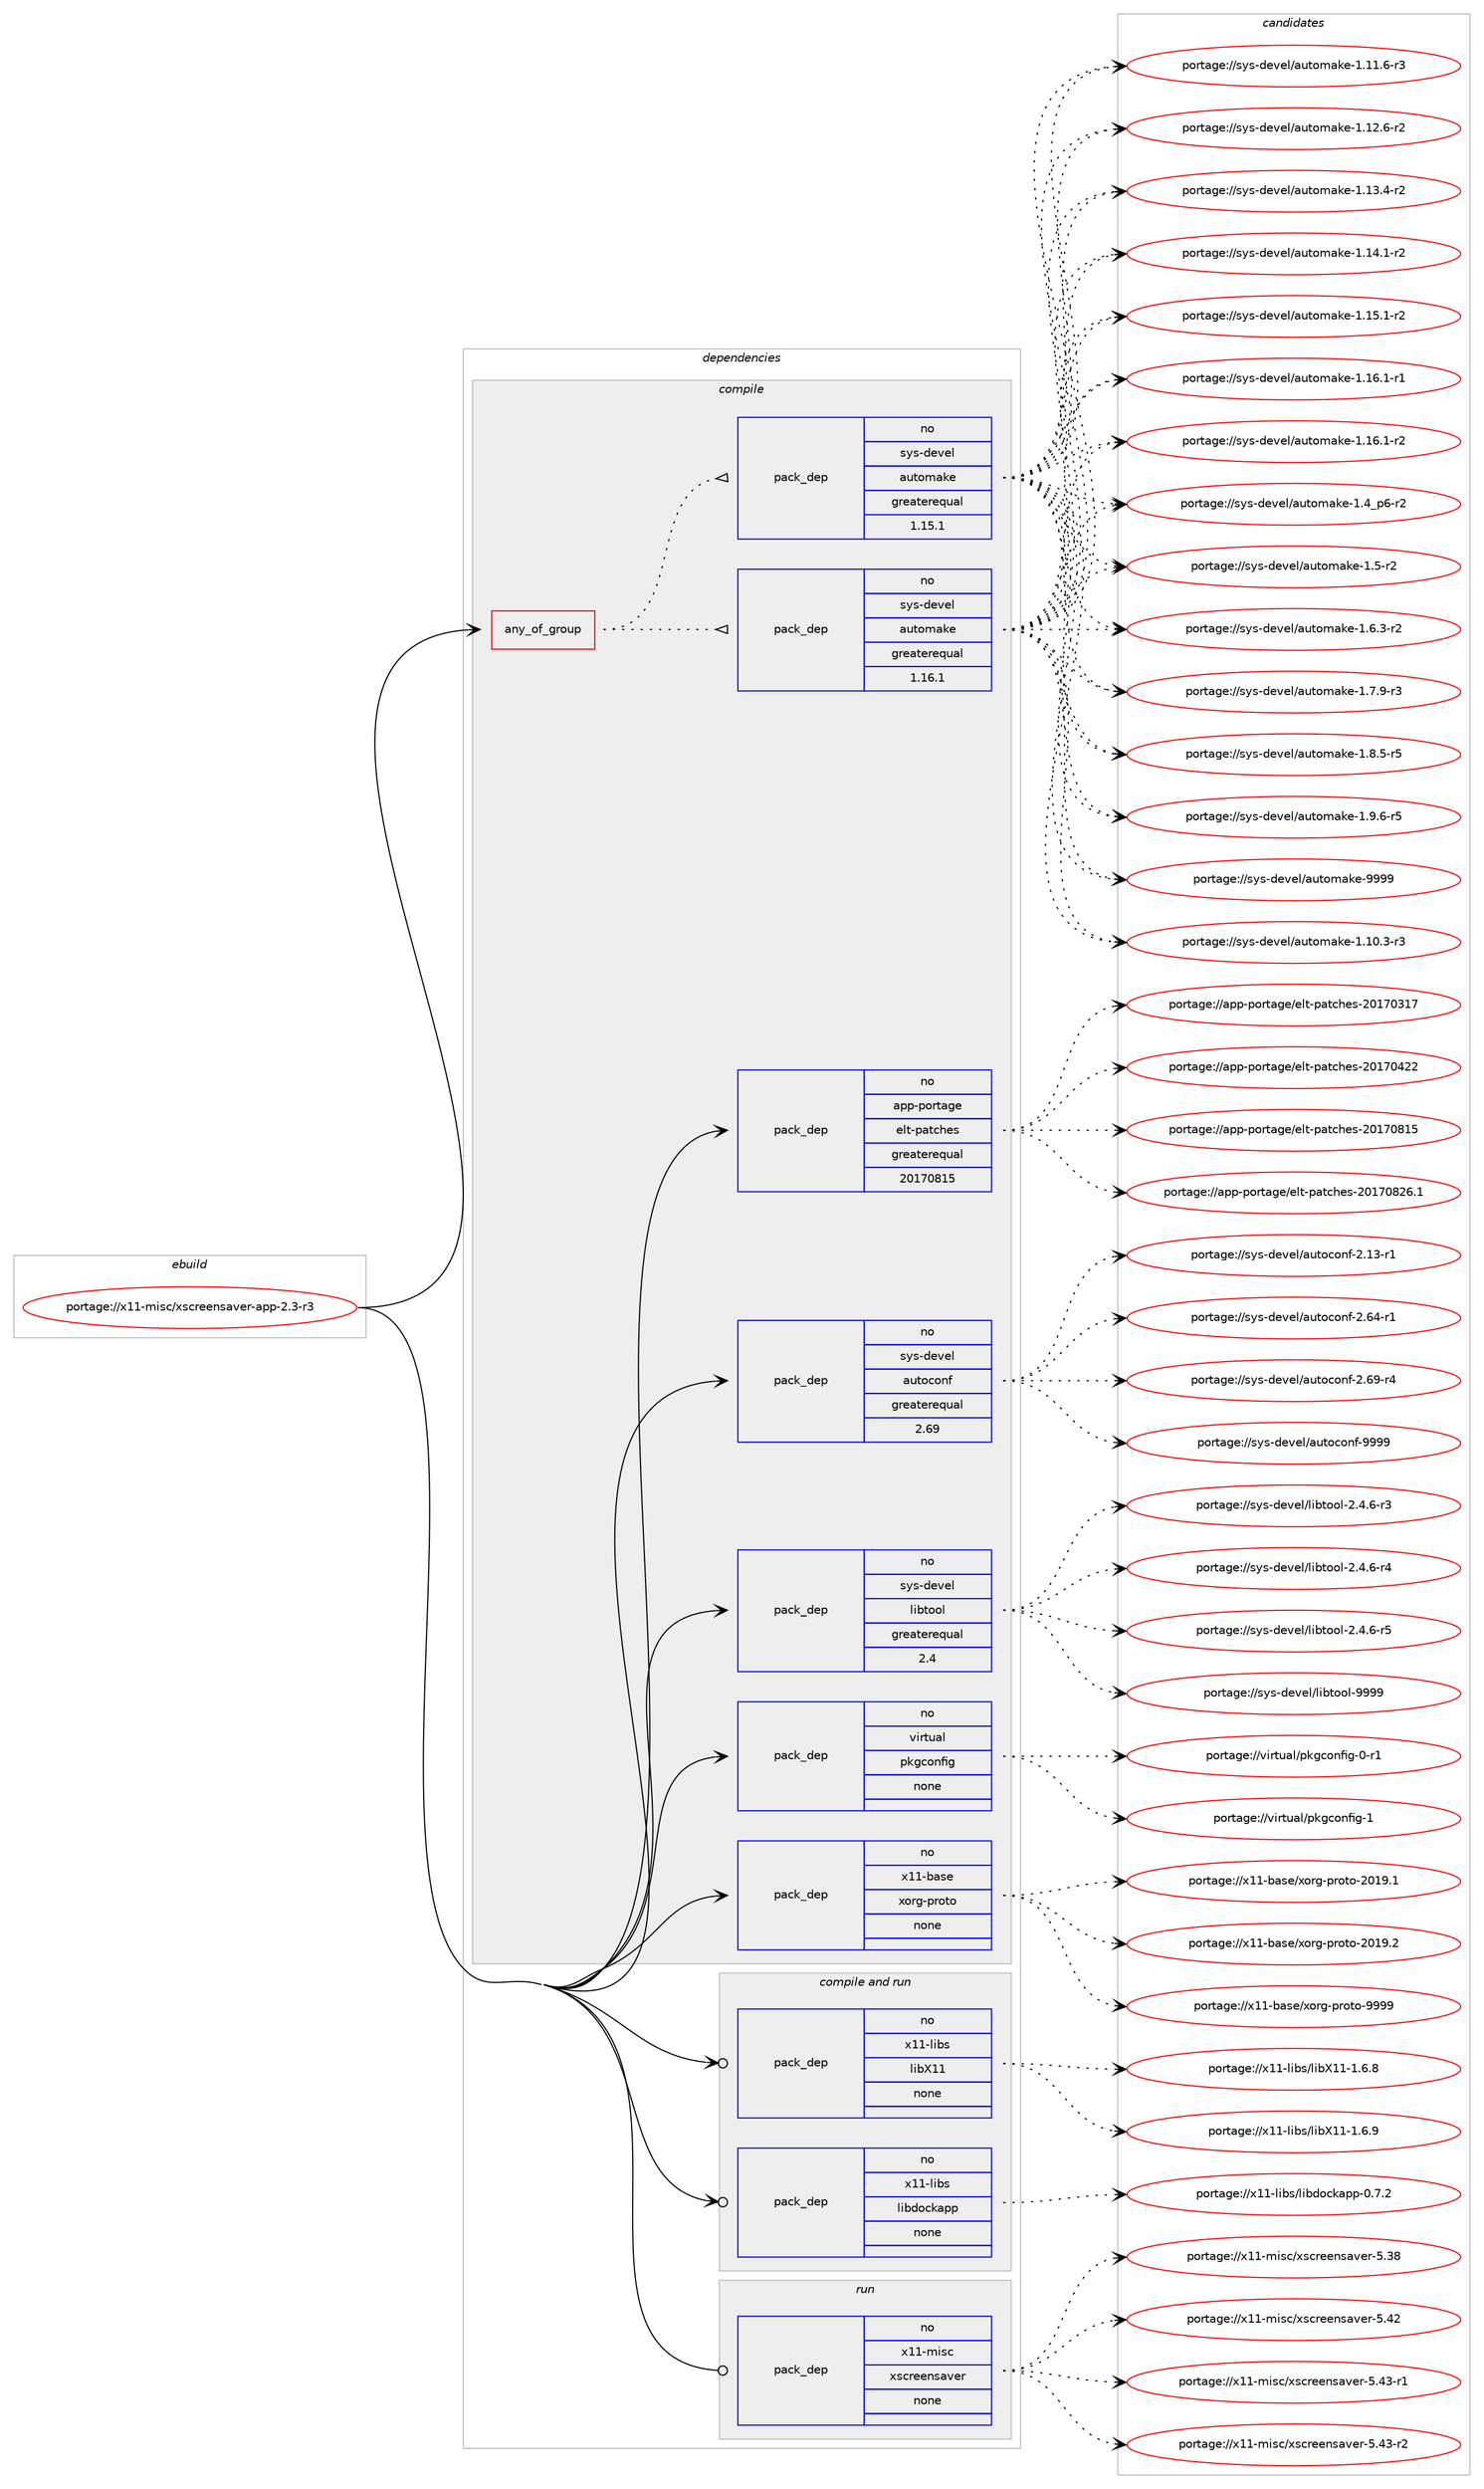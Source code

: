 digraph prolog {

# *************
# Graph options
# *************

newrank=true;
concentrate=true;
compound=true;
graph [rankdir=LR,fontname=Helvetica,fontsize=10,ranksep=1.5];#, ranksep=2.5, nodesep=0.2];
edge  [arrowhead=vee];
node  [fontname=Helvetica,fontsize=10];

# **********
# The ebuild
# **********

subgraph cluster_leftcol {
color=gray;
rank=same;
label=<<i>ebuild</i>>;
id [label="portage://x11-misc/xscreensaver-app-2.3-r3", color=red, width=4, href="../x11-misc/xscreensaver-app-2.3-r3.svg"];
}

# ****************
# The dependencies
# ****************

subgraph cluster_midcol {
color=gray;
label=<<i>dependencies</i>>;
subgraph cluster_compile {
fillcolor="#eeeeee";
style=filled;
label=<<i>compile</i>>;
subgraph any7920 {
dependency455784 [label=<<TABLE BORDER="0" CELLBORDER="1" CELLSPACING="0" CELLPADDING="4"><TR><TD CELLPADDING="10">any_of_group</TD></TR></TABLE>>, shape=none, color=red];subgraph pack338784 {
dependency455785 [label=<<TABLE BORDER="0" CELLBORDER="1" CELLSPACING="0" CELLPADDING="4" WIDTH="220"><TR><TD ROWSPAN="6" CELLPADDING="30">pack_dep</TD></TR><TR><TD WIDTH="110">no</TD></TR><TR><TD>sys-devel</TD></TR><TR><TD>automake</TD></TR><TR><TD>greaterequal</TD></TR><TR><TD>1.16.1</TD></TR></TABLE>>, shape=none, color=blue];
}
dependency455784:e -> dependency455785:w [weight=20,style="dotted",arrowhead="oinv"];
subgraph pack338785 {
dependency455786 [label=<<TABLE BORDER="0" CELLBORDER="1" CELLSPACING="0" CELLPADDING="4" WIDTH="220"><TR><TD ROWSPAN="6" CELLPADDING="30">pack_dep</TD></TR><TR><TD WIDTH="110">no</TD></TR><TR><TD>sys-devel</TD></TR><TR><TD>automake</TD></TR><TR><TD>greaterequal</TD></TR><TR><TD>1.15.1</TD></TR></TABLE>>, shape=none, color=blue];
}
dependency455784:e -> dependency455786:w [weight=20,style="dotted",arrowhead="oinv"];
}
id:e -> dependency455784:w [weight=20,style="solid",arrowhead="vee"];
subgraph pack338786 {
dependency455787 [label=<<TABLE BORDER="0" CELLBORDER="1" CELLSPACING="0" CELLPADDING="4" WIDTH="220"><TR><TD ROWSPAN="6" CELLPADDING="30">pack_dep</TD></TR><TR><TD WIDTH="110">no</TD></TR><TR><TD>app-portage</TD></TR><TR><TD>elt-patches</TD></TR><TR><TD>greaterequal</TD></TR><TR><TD>20170815</TD></TR></TABLE>>, shape=none, color=blue];
}
id:e -> dependency455787:w [weight=20,style="solid",arrowhead="vee"];
subgraph pack338787 {
dependency455788 [label=<<TABLE BORDER="0" CELLBORDER="1" CELLSPACING="0" CELLPADDING="4" WIDTH="220"><TR><TD ROWSPAN="6" CELLPADDING="30">pack_dep</TD></TR><TR><TD WIDTH="110">no</TD></TR><TR><TD>sys-devel</TD></TR><TR><TD>autoconf</TD></TR><TR><TD>greaterequal</TD></TR><TR><TD>2.69</TD></TR></TABLE>>, shape=none, color=blue];
}
id:e -> dependency455788:w [weight=20,style="solid",arrowhead="vee"];
subgraph pack338788 {
dependency455789 [label=<<TABLE BORDER="0" CELLBORDER="1" CELLSPACING="0" CELLPADDING="4" WIDTH="220"><TR><TD ROWSPAN="6" CELLPADDING="30">pack_dep</TD></TR><TR><TD WIDTH="110">no</TD></TR><TR><TD>sys-devel</TD></TR><TR><TD>libtool</TD></TR><TR><TD>greaterequal</TD></TR><TR><TD>2.4</TD></TR></TABLE>>, shape=none, color=blue];
}
id:e -> dependency455789:w [weight=20,style="solid",arrowhead="vee"];
subgraph pack338789 {
dependency455790 [label=<<TABLE BORDER="0" CELLBORDER="1" CELLSPACING="0" CELLPADDING="4" WIDTH="220"><TR><TD ROWSPAN="6" CELLPADDING="30">pack_dep</TD></TR><TR><TD WIDTH="110">no</TD></TR><TR><TD>virtual</TD></TR><TR><TD>pkgconfig</TD></TR><TR><TD>none</TD></TR><TR><TD></TD></TR></TABLE>>, shape=none, color=blue];
}
id:e -> dependency455790:w [weight=20,style="solid",arrowhead="vee"];
subgraph pack338790 {
dependency455791 [label=<<TABLE BORDER="0" CELLBORDER="1" CELLSPACING="0" CELLPADDING="4" WIDTH="220"><TR><TD ROWSPAN="6" CELLPADDING="30">pack_dep</TD></TR><TR><TD WIDTH="110">no</TD></TR><TR><TD>x11-base</TD></TR><TR><TD>xorg-proto</TD></TR><TR><TD>none</TD></TR><TR><TD></TD></TR></TABLE>>, shape=none, color=blue];
}
id:e -> dependency455791:w [weight=20,style="solid",arrowhead="vee"];
}
subgraph cluster_compileandrun {
fillcolor="#eeeeee";
style=filled;
label=<<i>compile and run</i>>;
subgraph pack338791 {
dependency455792 [label=<<TABLE BORDER="0" CELLBORDER="1" CELLSPACING="0" CELLPADDING="4" WIDTH="220"><TR><TD ROWSPAN="6" CELLPADDING="30">pack_dep</TD></TR><TR><TD WIDTH="110">no</TD></TR><TR><TD>x11-libs</TD></TR><TR><TD>libX11</TD></TR><TR><TD>none</TD></TR><TR><TD></TD></TR></TABLE>>, shape=none, color=blue];
}
id:e -> dependency455792:w [weight=20,style="solid",arrowhead="odotvee"];
subgraph pack338792 {
dependency455793 [label=<<TABLE BORDER="0" CELLBORDER="1" CELLSPACING="0" CELLPADDING="4" WIDTH="220"><TR><TD ROWSPAN="6" CELLPADDING="30">pack_dep</TD></TR><TR><TD WIDTH="110">no</TD></TR><TR><TD>x11-libs</TD></TR><TR><TD>libdockapp</TD></TR><TR><TD>none</TD></TR><TR><TD></TD></TR></TABLE>>, shape=none, color=blue];
}
id:e -> dependency455793:w [weight=20,style="solid",arrowhead="odotvee"];
}
subgraph cluster_run {
fillcolor="#eeeeee";
style=filled;
label=<<i>run</i>>;
subgraph pack338793 {
dependency455794 [label=<<TABLE BORDER="0" CELLBORDER="1" CELLSPACING="0" CELLPADDING="4" WIDTH="220"><TR><TD ROWSPAN="6" CELLPADDING="30">pack_dep</TD></TR><TR><TD WIDTH="110">no</TD></TR><TR><TD>x11-misc</TD></TR><TR><TD>xscreensaver</TD></TR><TR><TD>none</TD></TR><TR><TD></TD></TR></TABLE>>, shape=none, color=blue];
}
id:e -> dependency455794:w [weight=20,style="solid",arrowhead="odot"];
}
}

# **************
# The candidates
# **************

subgraph cluster_choices {
rank=same;
color=gray;
label=<<i>candidates</i>>;

subgraph choice338784 {
color=black;
nodesep=1;
choiceportage11512111545100101118101108479711711611110997107101454946494846514511451 [label="portage://sys-devel/automake-1.10.3-r3", color=red, width=4,href="../sys-devel/automake-1.10.3-r3.svg"];
choiceportage11512111545100101118101108479711711611110997107101454946494946544511451 [label="portage://sys-devel/automake-1.11.6-r3", color=red, width=4,href="../sys-devel/automake-1.11.6-r3.svg"];
choiceportage11512111545100101118101108479711711611110997107101454946495046544511450 [label="portage://sys-devel/automake-1.12.6-r2", color=red, width=4,href="../sys-devel/automake-1.12.6-r2.svg"];
choiceportage11512111545100101118101108479711711611110997107101454946495146524511450 [label="portage://sys-devel/automake-1.13.4-r2", color=red, width=4,href="../sys-devel/automake-1.13.4-r2.svg"];
choiceportage11512111545100101118101108479711711611110997107101454946495246494511450 [label="portage://sys-devel/automake-1.14.1-r2", color=red, width=4,href="../sys-devel/automake-1.14.1-r2.svg"];
choiceportage11512111545100101118101108479711711611110997107101454946495346494511450 [label="portage://sys-devel/automake-1.15.1-r2", color=red, width=4,href="../sys-devel/automake-1.15.1-r2.svg"];
choiceportage11512111545100101118101108479711711611110997107101454946495446494511449 [label="portage://sys-devel/automake-1.16.1-r1", color=red, width=4,href="../sys-devel/automake-1.16.1-r1.svg"];
choiceportage11512111545100101118101108479711711611110997107101454946495446494511450 [label="portage://sys-devel/automake-1.16.1-r2", color=red, width=4,href="../sys-devel/automake-1.16.1-r2.svg"];
choiceportage115121115451001011181011084797117116111109971071014549465295112544511450 [label="portage://sys-devel/automake-1.4_p6-r2", color=red, width=4,href="../sys-devel/automake-1.4_p6-r2.svg"];
choiceportage11512111545100101118101108479711711611110997107101454946534511450 [label="portage://sys-devel/automake-1.5-r2", color=red, width=4,href="../sys-devel/automake-1.5-r2.svg"];
choiceportage115121115451001011181011084797117116111109971071014549465446514511450 [label="portage://sys-devel/automake-1.6.3-r2", color=red, width=4,href="../sys-devel/automake-1.6.3-r2.svg"];
choiceportage115121115451001011181011084797117116111109971071014549465546574511451 [label="portage://sys-devel/automake-1.7.9-r3", color=red, width=4,href="../sys-devel/automake-1.7.9-r3.svg"];
choiceportage115121115451001011181011084797117116111109971071014549465646534511453 [label="portage://sys-devel/automake-1.8.5-r5", color=red, width=4,href="../sys-devel/automake-1.8.5-r5.svg"];
choiceportage115121115451001011181011084797117116111109971071014549465746544511453 [label="portage://sys-devel/automake-1.9.6-r5", color=red, width=4,href="../sys-devel/automake-1.9.6-r5.svg"];
choiceportage115121115451001011181011084797117116111109971071014557575757 [label="portage://sys-devel/automake-9999", color=red, width=4,href="../sys-devel/automake-9999.svg"];
dependency455785:e -> choiceportage11512111545100101118101108479711711611110997107101454946494846514511451:w [style=dotted,weight="100"];
dependency455785:e -> choiceportage11512111545100101118101108479711711611110997107101454946494946544511451:w [style=dotted,weight="100"];
dependency455785:e -> choiceportage11512111545100101118101108479711711611110997107101454946495046544511450:w [style=dotted,weight="100"];
dependency455785:e -> choiceportage11512111545100101118101108479711711611110997107101454946495146524511450:w [style=dotted,weight="100"];
dependency455785:e -> choiceportage11512111545100101118101108479711711611110997107101454946495246494511450:w [style=dotted,weight="100"];
dependency455785:e -> choiceportage11512111545100101118101108479711711611110997107101454946495346494511450:w [style=dotted,weight="100"];
dependency455785:e -> choiceportage11512111545100101118101108479711711611110997107101454946495446494511449:w [style=dotted,weight="100"];
dependency455785:e -> choiceportage11512111545100101118101108479711711611110997107101454946495446494511450:w [style=dotted,weight="100"];
dependency455785:e -> choiceportage115121115451001011181011084797117116111109971071014549465295112544511450:w [style=dotted,weight="100"];
dependency455785:e -> choiceportage11512111545100101118101108479711711611110997107101454946534511450:w [style=dotted,weight="100"];
dependency455785:e -> choiceportage115121115451001011181011084797117116111109971071014549465446514511450:w [style=dotted,weight="100"];
dependency455785:e -> choiceportage115121115451001011181011084797117116111109971071014549465546574511451:w [style=dotted,weight="100"];
dependency455785:e -> choiceportage115121115451001011181011084797117116111109971071014549465646534511453:w [style=dotted,weight="100"];
dependency455785:e -> choiceportage115121115451001011181011084797117116111109971071014549465746544511453:w [style=dotted,weight="100"];
dependency455785:e -> choiceportage115121115451001011181011084797117116111109971071014557575757:w [style=dotted,weight="100"];
}
subgraph choice338785 {
color=black;
nodesep=1;
choiceportage11512111545100101118101108479711711611110997107101454946494846514511451 [label="portage://sys-devel/automake-1.10.3-r3", color=red, width=4,href="../sys-devel/automake-1.10.3-r3.svg"];
choiceportage11512111545100101118101108479711711611110997107101454946494946544511451 [label="portage://sys-devel/automake-1.11.6-r3", color=red, width=4,href="../sys-devel/automake-1.11.6-r3.svg"];
choiceportage11512111545100101118101108479711711611110997107101454946495046544511450 [label="portage://sys-devel/automake-1.12.6-r2", color=red, width=4,href="../sys-devel/automake-1.12.6-r2.svg"];
choiceportage11512111545100101118101108479711711611110997107101454946495146524511450 [label="portage://sys-devel/automake-1.13.4-r2", color=red, width=4,href="../sys-devel/automake-1.13.4-r2.svg"];
choiceportage11512111545100101118101108479711711611110997107101454946495246494511450 [label="portage://sys-devel/automake-1.14.1-r2", color=red, width=4,href="../sys-devel/automake-1.14.1-r2.svg"];
choiceportage11512111545100101118101108479711711611110997107101454946495346494511450 [label="portage://sys-devel/automake-1.15.1-r2", color=red, width=4,href="../sys-devel/automake-1.15.1-r2.svg"];
choiceportage11512111545100101118101108479711711611110997107101454946495446494511449 [label="portage://sys-devel/automake-1.16.1-r1", color=red, width=4,href="../sys-devel/automake-1.16.1-r1.svg"];
choiceportage11512111545100101118101108479711711611110997107101454946495446494511450 [label="portage://sys-devel/automake-1.16.1-r2", color=red, width=4,href="../sys-devel/automake-1.16.1-r2.svg"];
choiceportage115121115451001011181011084797117116111109971071014549465295112544511450 [label="portage://sys-devel/automake-1.4_p6-r2", color=red, width=4,href="../sys-devel/automake-1.4_p6-r2.svg"];
choiceportage11512111545100101118101108479711711611110997107101454946534511450 [label="portage://sys-devel/automake-1.5-r2", color=red, width=4,href="../sys-devel/automake-1.5-r2.svg"];
choiceportage115121115451001011181011084797117116111109971071014549465446514511450 [label="portage://sys-devel/automake-1.6.3-r2", color=red, width=4,href="../sys-devel/automake-1.6.3-r2.svg"];
choiceportage115121115451001011181011084797117116111109971071014549465546574511451 [label="portage://sys-devel/automake-1.7.9-r3", color=red, width=4,href="../sys-devel/automake-1.7.9-r3.svg"];
choiceportage115121115451001011181011084797117116111109971071014549465646534511453 [label="portage://sys-devel/automake-1.8.5-r5", color=red, width=4,href="../sys-devel/automake-1.8.5-r5.svg"];
choiceportage115121115451001011181011084797117116111109971071014549465746544511453 [label="portage://sys-devel/automake-1.9.6-r5", color=red, width=4,href="../sys-devel/automake-1.9.6-r5.svg"];
choiceportage115121115451001011181011084797117116111109971071014557575757 [label="portage://sys-devel/automake-9999", color=red, width=4,href="../sys-devel/automake-9999.svg"];
dependency455786:e -> choiceportage11512111545100101118101108479711711611110997107101454946494846514511451:w [style=dotted,weight="100"];
dependency455786:e -> choiceportage11512111545100101118101108479711711611110997107101454946494946544511451:w [style=dotted,weight="100"];
dependency455786:e -> choiceportage11512111545100101118101108479711711611110997107101454946495046544511450:w [style=dotted,weight="100"];
dependency455786:e -> choiceportage11512111545100101118101108479711711611110997107101454946495146524511450:w [style=dotted,weight="100"];
dependency455786:e -> choiceportage11512111545100101118101108479711711611110997107101454946495246494511450:w [style=dotted,weight="100"];
dependency455786:e -> choiceportage11512111545100101118101108479711711611110997107101454946495346494511450:w [style=dotted,weight="100"];
dependency455786:e -> choiceportage11512111545100101118101108479711711611110997107101454946495446494511449:w [style=dotted,weight="100"];
dependency455786:e -> choiceportage11512111545100101118101108479711711611110997107101454946495446494511450:w [style=dotted,weight="100"];
dependency455786:e -> choiceportage115121115451001011181011084797117116111109971071014549465295112544511450:w [style=dotted,weight="100"];
dependency455786:e -> choiceportage11512111545100101118101108479711711611110997107101454946534511450:w [style=dotted,weight="100"];
dependency455786:e -> choiceportage115121115451001011181011084797117116111109971071014549465446514511450:w [style=dotted,weight="100"];
dependency455786:e -> choiceportage115121115451001011181011084797117116111109971071014549465546574511451:w [style=dotted,weight="100"];
dependency455786:e -> choiceportage115121115451001011181011084797117116111109971071014549465646534511453:w [style=dotted,weight="100"];
dependency455786:e -> choiceportage115121115451001011181011084797117116111109971071014549465746544511453:w [style=dotted,weight="100"];
dependency455786:e -> choiceportage115121115451001011181011084797117116111109971071014557575757:w [style=dotted,weight="100"];
}
subgraph choice338786 {
color=black;
nodesep=1;
choiceportage97112112451121111141169710310147101108116451129711699104101115455048495548514955 [label="portage://app-portage/elt-patches-20170317", color=red, width=4,href="../app-portage/elt-patches-20170317.svg"];
choiceportage97112112451121111141169710310147101108116451129711699104101115455048495548525050 [label="portage://app-portage/elt-patches-20170422", color=red, width=4,href="../app-portage/elt-patches-20170422.svg"];
choiceportage97112112451121111141169710310147101108116451129711699104101115455048495548564953 [label="portage://app-portage/elt-patches-20170815", color=red, width=4,href="../app-portage/elt-patches-20170815.svg"];
choiceportage971121124511211111411697103101471011081164511297116991041011154550484955485650544649 [label="portage://app-portage/elt-patches-20170826.1", color=red, width=4,href="../app-portage/elt-patches-20170826.1.svg"];
dependency455787:e -> choiceportage97112112451121111141169710310147101108116451129711699104101115455048495548514955:w [style=dotted,weight="100"];
dependency455787:e -> choiceportage97112112451121111141169710310147101108116451129711699104101115455048495548525050:w [style=dotted,weight="100"];
dependency455787:e -> choiceportage97112112451121111141169710310147101108116451129711699104101115455048495548564953:w [style=dotted,weight="100"];
dependency455787:e -> choiceportage971121124511211111411697103101471011081164511297116991041011154550484955485650544649:w [style=dotted,weight="100"];
}
subgraph choice338787 {
color=black;
nodesep=1;
choiceportage1151211154510010111810110847971171161119911111010245504649514511449 [label="portage://sys-devel/autoconf-2.13-r1", color=red, width=4,href="../sys-devel/autoconf-2.13-r1.svg"];
choiceportage1151211154510010111810110847971171161119911111010245504654524511449 [label="portage://sys-devel/autoconf-2.64-r1", color=red, width=4,href="../sys-devel/autoconf-2.64-r1.svg"];
choiceportage1151211154510010111810110847971171161119911111010245504654574511452 [label="portage://sys-devel/autoconf-2.69-r4", color=red, width=4,href="../sys-devel/autoconf-2.69-r4.svg"];
choiceportage115121115451001011181011084797117116111991111101024557575757 [label="portage://sys-devel/autoconf-9999", color=red, width=4,href="../sys-devel/autoconf-9999.svg"];
dependency455788:e -> choiceportage1151211154510010111810110847971171161119911111010245504649514511449:w [style=dotted,weight="100"];
dependency455788:e -> choiceportage1151211154510010111810110847971171161119911111010245504654524511449:w [style=dotted,weight="100"];
dependency455788:e -> choiceportage1151211154510010111810110847971171161119911111010245504654574511452:w [style=dotted,weight="100"];
dependency455788:e -> choiceportage115121115451001011181011084797117116111991111101024557575757:w [style=dotted,weight="100"];
}
subgraph choice338788 {
color=black;
nodesep=1;
choiceportage1151211154510010111810110847108105981161111111084550465246544511451 [label="portage://sys-devel/libtool-2.4.6-r3", color=red, width=4,href="../sys-devel/libtool-2.4.6-r3.svg"];
choiceportage1151211154510010111810110847108105981161111111084550465246544511452 [label="portage://sys-devel/libtool-2.4.6-r4", color=red, width=4,href="../sys-devel/libtool-2.4.6-r4.svg"];
choiceportage1151211154510010111810110847108105981161111111084550465246544511453 [label="portage://sys-devel/libtool-2.4.6-r5", color=red, width=4,href="../sys-devel/libtool-2.4.6-r5.svg"];
choiceportage1151211154510010111810110847108105981161111111084557575757 [label="portage://sys-devel/libtool-9999", color=red, width=4,href="../sys-devel/libtool-9999.svg"];
dependency455789:e -> choiceportage1151211154510010111810110847108105981161111111084550465246544511451:w [style=dotted,weight="100"];
dependency455789:e -> choiceportage1151211154510010111810110847108105981161111111084550465246544511452:w [style=dotted,weight="100"];
dependency455789:e -> choiceportage1151211154510010111810110847108105981161111111084550465246544511453:w [style=dotted,weight="100"];
dependency455789:e -> choiceportage1151211154510010111810110847108105981161111111084557575757:w [style=dotted,weight="100"];
}
subgraph choice338789 {
color=black;
nodesep=1;
choiceportage11810511411611797108471121071039911111010210510345484511449 [label="portage://virtual/pkgconfig-0-r1", color=red, width=4,href="../virtual/pkgconfig-0-r1.svg"];
choiceportage1181051141161179710847112107103991111101021051034549 [label="portage://virtual/pkgconfig-1", color=red, width=4,href="../virtual/pkgconfig-1.svg"];
dependency455790:e -> choiceportage11810511411611797108471121071039911111010210510345484511449:w [style=dotted,weight="100"];
dependency455790:e -> choiceportage1181051141161179710847112107103991111101021051034549:w [style=dotted,weight="100"];
}
subgraph choice338790 {
color=black;
nodesep=1;
choiceportage1204949459897115101471201111141034511211411111611145504849574649 [label="portage://x11-base/xorg-proto-2019.1", color=red, width=4,href="../x11-base/xorg-proto-2019.1.svg"];
choiceportage1204949459897115101471201111141034511211411111611145504849574650 [label="portage://x11-base/xorg-proto-2019.2", color=red, width=4,href="../x11-base/xorg-proto-2019.2.svg"];
choiceportage120494945989711510147120111114103451121141111161114557575757 [label="portage://x11-base/xorg-proto-9999", color=red, width=4,href="../x11-base/xorg-proto-9999.svg"];
dependency455791:e -> choiceportage1204949459897115101471201111141034511211411111611145504849574649:w [style=dotted,weight="100"];
dependency455791:e -> choiceportage1204949459897115101471201111141034511211411111611145504849574650:w [style=dotted,weight="100"];
dependency455791:e -> choiceportage120494945989711510147120111114103451121141111161114557575757:w [style=dotted,weight="100"];
}
subgraph choice338791 {
color=black;
nodesep=1;
choiceportage120494945108105981154710810598884949454946544656 [label="portage://x11-libs/libX11-1.6.8", color=red, width=4,href="../x11-libs/libX11-1.6.8.svg"];
choiceportage120494945108105981154710810598884949454946544657 [label="portage://x11-libs/libX11-1.6.9", color=red, width=4,href="../x11-libs/libX11-1.6.9.svg"];
dependency455792:e -> choiceportage120494945108105981154710810598884949454946544656:w [style=dotted,weight="100"];
dependency455792:e -> choiceportage120494945108105981154710810598884949454946544657:w [style=dotted,weight="100"];
}
subgraph choice338792 {
color=black;
nodesep=1;
choiceportage1204949451081059811547108105981001119910797112112454846554650 [label="portage://x11-libs/libdockapp-0.7.2", color=red, width=4,href="../x11-libs/libdockapp-0.7.2.svg"];
dependency455793:e -> choiceportage1204949451081059811547108105981001119910797112112454846554650:w [style=dotted,weight="100"];
}
subgraph choice338793 {
color=black;
nodesep=1;
choiceportage120494945109105115994712011599114101101110115971181011144553465156 [label="portage://x11-misc/xscreensaver-5.38", color=red, width=4,href="../x11-misc/xscreensaver-5.38.svg"];
choiceportage120494945109105115994712011599114101101110115971181011144553465250 [label="portage://x11-misc/xscreensaver-5.42", color=red, width=4,href="../x11-misc/xscreensaver-5.42.svg"];
choiceportage1204949451091051159947120115991141011011101159711810111445534652514511449 [label="portage://x11-misc/xscreensaver-5.43-r1", color=red, width=4,href="../x11-misc/xscreensaver-5.43-r1.svg"];
choiceportage1204949451091051159947120115991141011011101159711810111445534652514511450 [label="portage://x11-misc/xscreensaver-5.43-r2", color=red, width=4,href="../x11-misc/xscreensaver-5.43-r2.svg"];
dependency455794:e -> choiceportage120494945109105115994712011599114101101110115971181011144553465156:w [style=dotted,weight="100"];
dependency455794:e -> choiceportage120494945109105115994712011599114101101110115971181011144553465250:w [style=dotted,weight="100"];
dependency455794:e -> choiceportage1204949451091051159947120115991141011011101159711810111445534652514511449:w [style=dotted,weight="100"];
dependency455794:e -> choiceportage1204949451091051159947120115991141011011101159711810111445534652514511450:w [style=dotted,weight="100"];
}
}

}
